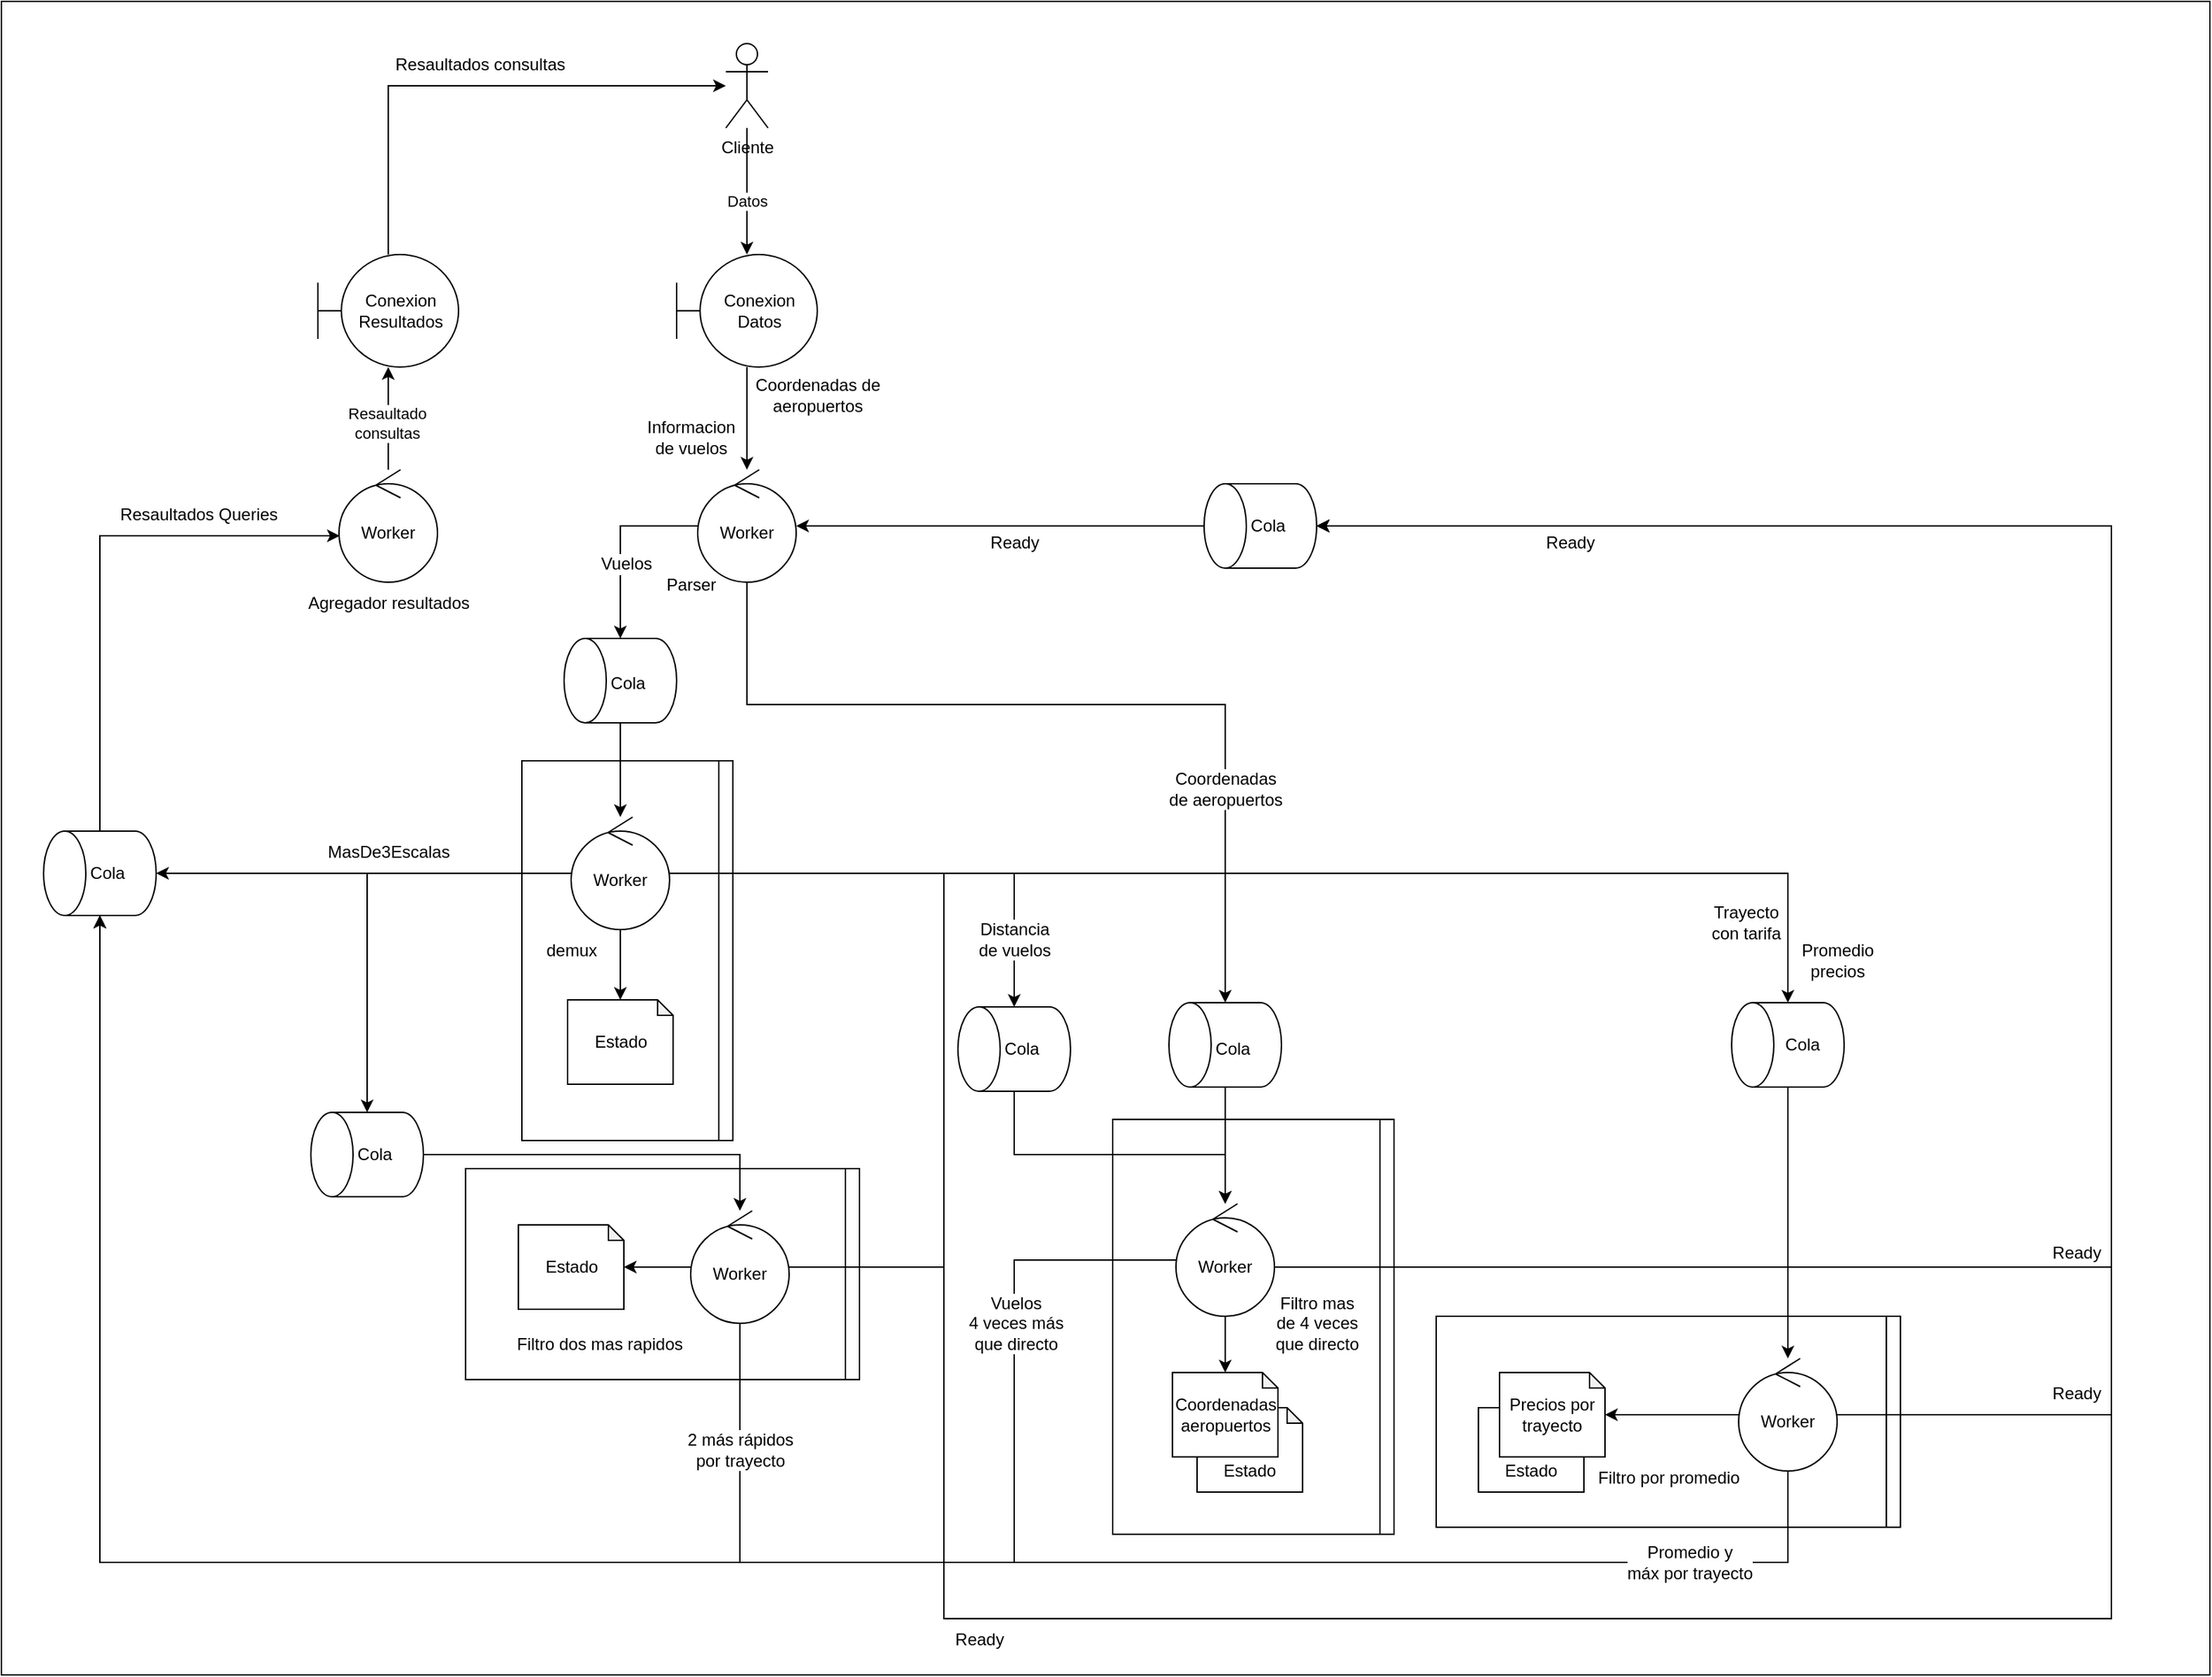 <mxfile version="22.1.5" type="device" pages="3">
  <diagram id="vihMNG-lIPFq3iVxBqbr" name="DiagramaRobustez">
    <mxGraphModel dx="1964" dy="1715" grid="1" gridSize="10" guides="1" tooltips="1" connect="1" arrows="1" fold="1" page="1" pageScale="1" pageWidth="850" pageHeight="1100" math="0" shadow="0">
      <root>
        <mxCell id="0" />
        <mxCell id="1" parent="0" />
        <mxCell id="vWzix96Z64M3fHZLnADR-76" value="" style="rounded=0;whiteSpace=wrap;html=1;fillColor=none;" parent="1" vertex="1">
          <mxGeometry x="-140" y="-40" width="1570" height="1190" as="geometry" />
        </mxCell>
        <mxCell id="C7V8-oqrq3Y0ZI8Kbpaw-1" value="" style="rounded=0;whiteSpace=wrap;html=1;fillColor=none;" parent="1" vertex="1">
          <mxGeometry x="880" y="895" width="320" height="150" as="geometry" />
        </mxCell>
        <mxCell id="C7V8-oqrq3Y0ZI8Kbpaw-2" value="" style="rounded=0;whiteSpace=wrap;html=1;fillColor=none;" parent="1" vertex="1">
          <mxGeometry x="880" y="895" width="330" height="150" as="geometry" />
        </mxCell>
        <mxCell id="S9E5so7f99pqdfq1Ig71-40" value="&lt;div&gt;&lt;br&gt;&lt;/div&gt;&lt;div&gt;&lt;br&gt;&lt;/div&gt;&lt;div&gt;Estado&lt;/div&gt;" style="shape=note;whiteSpace=wrap;html=1;backgroundOutline=1;darkOpacity=0.05;size=11;" parent="1" vertex="1">
          <mxGeometry x="910" y="960" width="75" height="60" as="geometry" />
        </mxCell>
        <mxCell id="S9E5so7f99pqdfq1Ig71-35" style="edgeStyle=orthogonalEdgeStyle;rounded=0;orthogonalLoop=1;jettySize=auto;html=1;" parent="1" source="S9E5so7f99pqdfq1Ig71-34" target="vWzix96Z64M3fHZLnADR-19" edge="1">
          <mxGeometry relative="1" as="geometry">
            <Array as="points">
              <mxPoint x="580" y="780" />
              <mxPoint x="730" y="780" />
            </Array>
          </mxGeometry>
        </mxCell>
        <mxCell id="S9E5so7f99pqdfq1Ig71-34" value="" style="shape=cylinder3;whiteSpace=wrap;html=1;boundedLbl=1;backgroundOutline=1;size=15;rotation=-90;" parent="1" vertex="1">
          <mxGeometry x="550" y="665" width="60" height="80" as="geometry" />
        </mxCell>
        <mxCell id="vWzix96Z64M3fHZLnADR-54" value="" style="rounded=0;whiteSpace=wrap;html=1;fillColor=none;" parent="1" vertex="1">
          <mxGeometry x="650" y="755" width="200" height="295" as="geometry" />
        </mxCell>
        <mxCell id="vWzix96Z64M3fHZLnADR-64" value="" style="rounded=0;whiteSpace=wrap;html=1;fillColor=none;" parent="1" vertex="1">
          <mxGeometry x="650" y="755" width="190" height="295" as="geometry" />
        </mxCell>
        <mxCell id="S9E5so7f99pqdfq1Ig71-30" value="&lt;div&gt;&lt;br&gt;&lt;/div&gt;&lt;div&gt;&lt;br&gt;&lt;/div&gt;&lt;div&gt;Estado&lt;/div&gt;" style="shape=note;whiteSpace=wrap;html=1;backgroundOutline=1;darkOpacity=0.05;size=11;" parent="1" vertex="1">
          <mxGeometry x="710" y="960" width="75" height="60" as="geometry" />
        </mxCell>
        <mxCell id="S9E5so7f99pqdfq1Ig71-24" value="" style="rounded=0;whiteSpace=wrap;html=1;fillColor=none;" parent="1" vertex="1">
          <mxGeometry x="190" y="790" width="280" height="150" as="geometry" />
        </mxCell>
        <mxCell id="S9E5so7f99pqdfq1Ig71-25" value="" style="rounded=0;whiteSpace=wrap;html=1;fillColor=none;" parent="1" vertex="1">
          <mxGeometry x="190" y="790" width="270" height="150" as="geometry" />
        </mxCell>
        <mxCell id="S9E5so7f99pqdfq1Ig71-2" value="" style="rounded=0;whiteSpace=wrap;html=1;fillColor=none;" parent="1" vertex="1">
          <mxGeometry x="230" y="500" width="140" height="270" as="geometry" />
        </mxCell>
        <mxCell id="S9E5so7f99pqdfq1Ig71-3" value="" style="rounded=0;whiteSpace=wrap;html=1;fillColor=none;" parent="1" vertex="1">
          <mxGeometry x="230" y="500" width="150" height="270" as="geometry" />
        </mxCell>
        <mxCell id="tgHYlAVjc7Peqk4h9AsL-1" style="edgeStyle=orthogonalEdgeStyle;rounded=0;orthogonalLoop=1;jettySize=auto;html=1;" parent="1" source="tgHYlAVjc7Peqk4h9AsL-71" target="tgHYlAVjc7Peqk4h9AsL-3" edge="1">
          <mxGeometry relative="1" as="geometry">
            <mxPoint x="400" as="sourcePoint" />
          </mxGeometry>
        </mxCell>
        <mxCell id="S9E5so7f99pqdfq1Ig71-42" value="Datos" style="edgeLabel;html=1;align=center;verticalAlign=middle;resizable=0;points=[];" parent="tgHYlAVjc7Peqk4h9AsL-1" vertex="1" connectable="0">
          <mxGeometry x="0.183" relative="1" as="geometry">
            <mxPoint y="-1" as="offset" />
          </mxGeometry>
        </mxCell>
        <mxCell id="tgHYlAVjc7Peqk4h9AsL-3" value="&lt;div&gt;Conexion&lt;/div&gt;&lt;div&gt;Datos&lt;/div&gt;" style="shape=umlBoundary;whiteSpace=wrap;html=1;" parent="1" vertex="1">
          <mxGeometry x="340" y="140" width="100" height="80" as="geometry" />
        </mxCell>
        <mxCell id="tgHYlAVjc7Peqk4h9AsL-4" style="edgeStyle=orthogonalEdgeStyle;rounded=0;orthogonalLoop=1;jettySize=auto;html=1;" parent="1" source="S9E5so7f99pqdfq1Ig71-7" target="tgHYlAVjc7Peqk4h9AsL-62" edge="1">
          <mxGeometry relative="1" as="geometry">
            <mxPoint x="310" y="520" as="sourcePoint" />
            <mxPoint x="-120" y="580" as="targetPoint" />
            <Array as="points" />
          </mxGeometry>
        </mxCell>
        <mxCell id="tgHYlAVjc7Peqk4h9AsL-10" style="edgeStyle=orthogonalEdgeStyle;rounded=0;orthogonalLoop=1;jettySize=auto;html=1;" parent="1" source="tgHYlAVjc7Peqk4h9AsL-117" target="tgHYlAVjc7Peqk4h9AsL-105" edge="1">
          <mxGeometry relative="1" as="geometry">
            <mxPoint x="1135" y="772" as="sourcePoint" />
            <mxPoint x="1135" y="835" as="targetPoint" />
          </mxGeometry>
        </mxCell>
        <mxCell id="tgHYlAVjc7Peqk4h9AsL-20" value="&lt;div&gt;Filtro mas&lt;/div&gt;&lt;div&gt;de 4 veces&lt;/div&gt;&lt;div&gt;que directo&lt;/div&gt;" style="text;html=1;align=center;verticalAlign=middle;resizable=0;points=[];autosize=1;strokeColor=none;fillColor=none;" parent="1" vertex="1">
          <mxGeometry x="750" y="870" width="90" height="60" as="geometry" />
        </mxCell>
        <mxCell id="tgHYlAVjc7Peqk4h9AsL-32" value="Parser" style="text;html=1;align=center;verticalAlign=middle;resizable=0;points=[];autosize=1;strokeColor=none;fillColor=none;" parent="1" vertex="1">
          <mxGeometry x="320" y="360" width="60" height="30" as="geometry" />
        </mxCell>
        <mxCell id="tgHYlAVjc7Peqk4h9AsL-69" style="edgeStyle=orthogonalEdgeStyle;rounded=0;orthogonalLoop=1;jettySize=auto;html=1;" parent="1" source="tgHYlAVjc7Peqk4h9AsL-121" target="tgHYlAVjc7Peqk4h9AsL-101" edge="1">
          <mxGeometry relative="1" as="geometry">
            <mxPoint x="295" y="868" as="sourcePoint" />
            <mxPoint x="350" y="868" as="targetPoint" />
          </mxGeometry>
        </mxCell>
        <mxCell id="tgHYlAVjc7Peqk4h9AsL-49" value="Agregador resultados" style="text;html=1;align=center;verticalAlign=middle;resizable=0;points=[];autosize=1;strokeColor=none;fillColor=none;" parent="1" vertex="1">
          <mxGeometry x="65" y="373" width="140" height="30" as="geometry" />
        </mxCell>
        <mxCell id="KQBHp2sGtYCPplzfa_Z2-1" style="edgeStyle=orthogonalEdgeStyle;rounded=0;orthogonalLoop=1;jettySize=auto;html=1;" parent="1" source="tgHYlAVjc7Peqk4h9AsL-62" target="tgHYlAVjc7Peqk4h9AsL-95" edge="1">
          <mxGeometry relative="1" as="geometry">
            <Array as="points">
              <mxPoint x="-70" y="340" />
            </Array>
          </mxGeometry>
        </mxCell>
        <mxCell id="tgHYlAVjc7Peqk4h9AsL-62" value="" style="shape=cylinder3;whiteSpace=wrap;html=1;boundedLbl=1;backgroundOutline=1;size=15;rotation=-90;" parent="1" vertex="1">
          <mxGeometry x="-100" y="540" width="60" height="80" as="geometry" />
        </mxCell>
        <mxCell id="tgHYlAVjc7Peqk4h9AsL-71" value="Cliente" style="shape=umlActor;verticalLabelPosition=bottom;verticalAlign=top;html=1;outlineConnect=0;" parent="1" vertex="1">
          <mxGeometry x="375" y="-10" width="30" height="60" as="geometry" />
        </mxCell>
        <mxCell id="tgHYlAVjc7Peqk4h9AsL-73" value="Coordenadas aeropuertos" style="shape=note;whiteSpace=wrap;html=1;backgroundOutline=1;darkOpacity=0.05;size=11;" parent="1" vertex="1">
          <mxGeometry x="692.5" y="935" width="75" height="60" as="geometry" />
        </mxCell>
        <mxCell id="tgHYlAVjc7Peqk4h9AsL-75" value="&lt;div&gt;Informacion&lt;/div&gt;&lt;div&gt;de vuelos&lt;/div&gt;" style="text;html=1;align=center;verticalAlign=middle;resizable=0;points=[];autosize=1;strokeColor=none;fillColor=none;" parent="1" vertex="1">
          <mxGeometry x="305" y="250" width="90" height="40" as="geometry" />
        </mxCell>
        <mxCell id="tgHYlAVjc7Peqk4h9AsL-95" value="Worker" style="ellipse;shape=umlControl;whiteSpace=wrap;html=1;" parent="1" vertex="1">
          <mxGeometry x="100" y="293" width="70" height="80" as="geometry" />
        </mxCell>
        <mxCell id="S9E5so7f99pqdfq1Ig71-9" style="edgeStyle=orthogonalEdgeStyle;rounded=0;orthogonalLoop=1;jettySize=auto;html=1;" parent="1" source="tgHYlAVjc7Peqk4h9AsL-97" target="S9E5so7f99pqdfq1Ig71-10" edge="1">
          <mxGeometry relative="1" as="geometry" />
        </mxCell>
        <mxCell id="S9E5so7f99pqdfq1Ig71-22" value="&lt;font style=&quot;font-size: 12px;&quot;&gt;Vuelos&lt;/font&gt;" style="edgeLabel;html=1;align=center;verticalAlign=middle;resizable=0;points=[];" parent="S9E5so7f99pqdfq1Ig71-9" vertex="1" connectable="0">
          <mxGeometry x="-0.483" y="-2" relative="1" as="geometry">
            <mxPoint x="-16" y="29" as="offset" />
          </mxGeometry>
        </mxCell>
        <mxCell id="tgHYlAVjc7Peqk4h9AsL-97" value="Worker" style="ellipse;shape=umlControl;whiteSpace=wrap;html=1;" parent="1" vertex="1">
          <mxGeometry x="355" y="293" width="70" height="80" as="geometry" />
        </mxCell>
        <mxCell id="tgHYlAVjc7Peqk4h9AsL-116" style="edgeStyle=orthogonalEdgeStyle;rounded=0;orthogonalLoop=1;jettySize=auto;html=1;" parent="1" source="tgHYlAVjc7Peqk4h9AsL-114" target="vWzix96Z64M3fHZLnADR-19" edge="1">
          <mxGeometry relative="1" as="geometry">
            <mxPoint x="605" y="815" as="targetPoint" />
            <Array as="points">
              <mxPoint x="720" y="705" />
            </Array>
          </mxGeometry>
        </mxCell>
        <mxCell id="tgHYlAVjc7Peqk4h9AsL-114" value="" style="shape=cylinder3;whiteSpace=wrap;html=1;boundedLbl=1;backgroundOutline=1;size=15;rotation=-90;" parent="1" vertex="1">
          <mxGeometry x="700" y="662" width="60" height="80" as="geometry" />
        </mxCell>
        <mxCell id="tgHYlAVjc7Peqk4h9AsL-115" value="Cola" style="text;html=1;align=center;verticalAlign=middle;resizable=0;points=[];autosize=1;strokeColor=none;fillColor=none;" parent="1" vertex="1">
          <mxGeometry x="710" y="690" width="50" height="30" as="geometry" />
        </mxCell>
        <mxCell id="tgHYlAVjc7Peqk4h9AsL-117" value="" style="shape=cylinder3;whiteSpace=wrap;html=1;boundedLbl=1;backgroundOutline=1;size=15;rotation=-90;" parent="1" vertex="1">
          <mxGeometry x="1100" y="662" width="60" height="80" as="geometry" />
        </mxCell>
        <mxCell id="tgHYlAVjc7Peqk4h9AsL-118" value="Cola" style="text;html=1;align=center;verticalAlign=middle;resizable=0;points=[];autosize=1;strokeColor=none;fillColor=none;" parent="1" vertex="1">
          <mxGeometry x="1115" y="687" width="50" height="30" as="geometry" />
        </mxCell>
        <mxCell id="tgHYlAVjc7Peqk4h9AsL-121" value="" style="shape=cylinder3;whiteSpace=wrap;html=1;boundedLbl=1;backgroundOutline=1;size=15;rotation=-90;" parent="1" vertex="1">
          <mxGeometry x="90" y="740" width="60" height="80" as="geometry" />
        </mxCell>
        <mxCell id="tgHYlAVjc7Peqk4h9AsL-122" value="Cola" style="text;html=1;align=center;verticalAlign=middle;resizable=0;points=[];autosize=1;strokeColor=none;fillColor=none;" parent="1" vertex="1">
          <mxGeometry x="100" y="765" width="50" height="30" as="geometry" />
        </mxCell>
        <mxCell id="tgHYlAVjc7Peqk4h9AsL-125" value="" style="endArrow=classic;html=1;rounded=0;edgeStyle=orthogonalEdgeStyle;" parent="1" source="tgHYlAVjc7Peqk4h9AsL-97" target="tgHYlAVjc7Peqk4h9AsL-114" edge="1">
          <mxGeometry width="50" height="50" relative="1" as="geometry">
            <mxPoint x="420" y="640" as="sourcePoint" />
            <mxPoint x="470" y="590" as="targetPoint" />
            <Array as="points">
              <mxPoint x="390" y="460" />
              <mxPoint x="730" y="460" />
            </Array>
          </mxGeometry>
        </mxCell>
        <mxCell id="S9E5so7f99pqdfq1Ig71-19" value="&lt;div style=&quot;font-size: 12px;&quot;&gt;&lt;font style=&quot;font-size: 12px;&quot;&gt;Coordenadas&lt;/font&gt;&lt;/div&gt;&lt;div style=&quot;font-size: 12px;&quot;&gt;&lt;font style=&quot;font-size: 12px;&quot;&gt;de aeropuertos&lt;/font&gt;&lt;/div&gt;" style="edgeLabel;html=1;align=center;verticalAlign=middle;resizable=0;points=[];" parent="tgHYlAVjc7Peqk4h9AsL-125" vertex="1" connectable="0">
          <mxGeometry x="0.828" relative="1" as="geometry">
            <mxPoint y="-97" as="offset" />
          </mxGeometry>
        </mxCell>
        <mxCell id="tgHYlAVjc7Peqk4h9AsL-126" value="" style="endArrow=classic;html=1;rounded=0;edgeStyle=orthogonalEdgeStyle;" parent="1" source="S9E5so7f99pqdfq1Ig71-7" target="tgHYlAVjc7Peqk4h9AsL-117" edge="1">
          <mxGeometry width="50" height="50" relative="1" as="geometry">
            <mxPoint x="400" y="370" as="sourcePoint" />
            <mxPoint x="470" y="530" as="targetPoint" />
          </mxGeometry>
        </mxCell>
        <mxCell id="tgHYlAVjc7Peqk4h9AsL-128" value="Cola" style="text;html=1;align=center;verticalAlign=middle;resizable=0;points=[];autosize=1;strokeColor=none;fillColor=none;" parent="1" vertex="1">
          <mxGeometry x="-90" y="565" width="50" height="30" as="geometry" />
        </mxCell>
        <mxCell id="KQBHp2sGtYCPplzfa_Z2-3" value="" style="endArrow=classic;html=1;rounded=0;edgeStyle=orthogonalEdgeStyle;" parent="1" source="tgHYlAVjc7Peqk4h9AsL-101" target="tgHYlAVjc7Peqk4h9AsL-62" edge="1">
          <mxGeometry width="50" height="50" relative="1" as="geometry">
            <mxPoint x="350" y="910" as="sourcePoint" />
            <mxPoint x="400" y="860" as="targetPoint" />
            <Array as="points">
              <mxPoint x="385" y="1070" />
              <mxPoint x="-70" y="1070" />
            </Array>
          </mxGeometry>
        </mxCell>
        <mxCell id="S9E5so7f99pqdfq1Ig71-39" value="&lt;div style=&quot;font-size: 12px;&quot;&gt;&lt;font style=&quot;font-size: 12px;&quot;&gt;2 más rápidos&lt;/font&gt;&lt;/div&gt;&lt;div style=&quot;font-size: 12px;&quot;&gt;&lt;font style=&quot;font-size: 12px;&quot;&gt;por trayecto&lt;/font&gt;&lt;/div&gt;" style="edgeLabel;html=1;align=center;verticalAlign=middle;resizable=0;points=[];" parent="KQBHp2sGtYCPplzfa_Z2-3" vertex="1" connectable="0">
          <mxGeometry x="-0.774" y="1" relative="1" as="geometry">
            <mxPoint x="-1" y="-33" as="offset" />
          </mxGeometry>
        </mxCell>
        <mxCell id="KQBHp2sGtYCPplzfa_Z2-4" value="" style="endArrow=classic;html=1;rounded=0;edgeStyle=orthogonalEdgeStyle;" parent="1" source="vWzix96Z64M3fHZLnADR-19" target="tgHYlAVjc7Peqk4h9AsL-62" edge="1">
          <mxGeometry width="50" height="50" relative="1" as="geometry">
            <mxPoint x="605" y="770" as="sourcePoint" />
            <mxPoint x="400" y="750" as="targetPoint" />
            <Array as="points">
              <mxPoint x="580" y="855" />
              <mxPoint x="580" y="1070" />
              <mxPoint x="-70" y="1070" />
            </Array>
          </mxGeometry>
        </mxCell>
        <mxCell id="S9E5so7f99pqdfq1Ig71-23" value="&lt;div&gt;&lt;font style=&quot;font-size: 12px;&quot;&gt;Vuelos&lt;/font&gt;&lt;/div&gt;&lt;div&gt;&lt;font style=&quot;font-size: 12px;&quot;&gt;4 veces más&lt;/font&gt;&lt;/div&gt;&lt;div&gt;&lt;font style=&quot;font-size: 12px;&quot;&gt;que directo&lt;/font&gt;&lt;/div&gt;" style="edgeLabel;html=1;align=center;verticalAlign=middle;resizable=0;points=[];" parent="KQBHp2sGtYCPplzfa_Z2-4" vertex="1" connectable="0">
          <mxGeometry x="-0.778" y="1" relative="1" as="geometry">
            <mxPoint as="offset" />
          </mxGeometry>
        </mxCell>
        <mxCell id="KQBHp2sGtYCPplzfa_Z2-7" value="" style="endArrow=classic;html=1;rounded=0;edgeStyle=orthogonalEdgeStyle;" parent="1" source="tgHYlAVjc7Peqk4h9AsL-3" target="tgHYlAVjc7Peqk4h9AsL-97" edge="1">
          <mxGeometry width="50" height="50" relative="1" as="geometry">
            <mxPoint x="400" y="200" as="sourcePoint" />
            <mxPoint x="400" y="340" as="targetPoint" />
          </mxGeometry>
        </mxCell>
        <mxCell id="KQBHp2sGtYCPplzfa_Z2-8" value="Resaultados consultas" style="text;html=1;align=center;verticalAlign=middle;resizable=0;points=[];autosize=1;strokeColor=none;fillColor=none;" parent="1" vertex="1">
          <mxGeometry x="125" y="-10" width="150" height="30" as="geometry" />
        </mxCell>
        <mxCell id="KQBHp2sGtYCPplzfa_Z2-9" value="Resaultados Queries" style="text;html=1;align=center;verticalAlign=middle;resizable=0;points=[];autosize=1;strokeColor=none;fillColor=none;" parent="1" vertex="1">
          <mxGeometry x="-70" y="310" width="140" height="30" as="geometry" />
        </mxCell>
        <mxCell id="pZK8rin384X-fQ7fw4jk-3" value="Filtro dos mas rapidos" style="text;html=1;align=center;verticalAlign=middle;resizable=0;points=[];autosize=1;strokeColor=none;fillColor=none;" parent="1" vertex="1">
          <mxGeometry x="215" y="900" width="140" height="30" as="geometry" />
        </mxCell>
        <mxCell id="vWzix96Z64M3fHZLnADR-1" value="&lt;div&gt;Conexion&lt;/div&gt;&lt;div&gt;Resultados&lt;/div&gt;" style="shape=umlBoundary;whiteSpace=wrap;html=1;" parent="1" vertex="1">
          <mxGeometry x="85" y="140" width="100" height="80" as="geometry" />
        </mxCell>
        <mxCell id="vWzix96Z64M3fHZLnADR-2" value="" style="endArrow=classic;html=1;rounded=0;edgeStyle=orthogonalEdgeStyle;" parent="1" source="tgHYlAVjc7Peqk4h9AsL-95" target="vWzix96Z64M3fHZLnADR-1" edge="1">
          <mxGeometry width="50" height="50" relative="1" as="geometry">
            <mxPoint x="100" y="410" as="sourcePoint" />
            <mxPoint x="135" y="200" as="targetPoint" />
          </mxGeometry>
        </mxCell>
        <mxCell id="S9E5so7f99pqdfq1Ig71-41" value="&lt;div&gt;Resaultado&lt;/div&gt;&lt;div&gt;consultas&lt;br&gt; &lt;/div&gt;" style="edgeLabel;html=1;align=center;verticalAlign=middle;resizable=0;points=[];" parent="vWzix96Z64M3fHZLnADR-2" vertex="1" connectable="0">
          <mxGeometry x="-0.082" y="1" relative="1" as="geometry">
            <mxPoint as="offset" />
          </mxGeometry>
        </mxCell>
        <mxCell id="vWzix96Z64M3fHZLnADR-3" value="" style="endArrow=classic;html=1;rounded=0;edgeStyle=orthogonalEdgeStyle;" parent="1" source="vWzix96Z64M3fHZLnADR-1" target="tgHYlAVjc7Peqk4h9AsL-71" edge="1">
          <mxGeometry width="50" height="50" relative="1" as="geometry">
            <mxPoint x="140" y="110" as="sourcePoint" />
            <mxPoint x="370" y="-30" as="targetPoint" />
            <Array as="points">
              <mxPoint x="135" y="20" />
            </Array>
          </mxGeometry>
        </mxCell>
        <mxCell id="vWzix96Z64M3fHZLnADR-5" value="MasDe3Escalas" style="text;html=1;align=center;verticalAlign=middle;resizable=0;points=[];autosize=1;strokeColor=none;fillColor=none;" parent="1" vertex="1">
          <mxGeometry x="80" y="550" width="110" height="30" as="geometry" />
        </mxCell>
        <mxCell id="vWzix96Z64M3fHZLnADR-6" value="" style="endArrow=classic;html=1;rounded=0;edgeStyle=orthogonalEdgeStyle;" parent="1" source="S9E5so7f99pqdfq1Ig71-7" target="tgHYlAVjc7Peqk4h9AsL-121" edge="1">
          <mxGeometry width="50" height="50" relative="1" as="geometry">
            <mxPoint x="400" y="580" as="sourcePoint" />
            <mxPoint x="150" y="700" as="targetPoint" />
            <Array as="points">
              <mxPoint x="120" y="580" />
            </Array>
          </mxGeometry>
        </mxCell>
        <mxCell id="vWzix96Z64M3fHZLnADR-8" value="&lt;div&gt;Trayecto&lt;/div&gt;&lt;div&gt;con tarifa&lt;/div&gt;" style="text;html=1;align=center;verticalAlign=middle;resizable=0;points=[];autosize=1;strokeColor=none;fillColor=none;" parent="1" vertex="1">
          <mxGeometry x="1060" y="595" width="80" height="40" as="geometry" />
        </mxCell>
        <mxCell id="vWzix96Z64M3fHZLnADR-19" value="Worker" style="ellipse;shape=umlControl;whiteSpace=wrap;html=1;" parent="1" vertex="1">
          <mxGeometry x="695" y="815" width="70" height="80" as="geometry" />
        </mxCell>
        <mxCell id="vWzix96Z64M3fHZLnADR-28" value="Filtro por promedio" style="text;html=1;align=center;verticalAlign=middle;resizable=0;points=[];autosize=1;strokeColor=none;fillColor=none;" parent="1" vertex="1">
          <mxGeometry x="985" y="995" width="120" height="30" as="geometry" />
        </mxCell>
        <mxCell id="vWzix96Z64M3fHZLnADR-33" value="&lt;div&gt;Promedio&lt;/div&gt;&lt;div&gt;precios&lt;/div&gt;" style="text;html=1;align=center;verticalAlign=middle;resizable=0;points=[];autosize=1;strokeColor=none;fillColor=none;" parent="1" vertex="1">
          <mxGeometry x="1125" y="622" width="80" height="40" as="geometry" />
        </mxCell>
        <mxCell id="vWzix96Z64M3fHZLnADR-40" value="" style="endArrow=classic;html=1;rounded=0;edgeStyle=orthogonalEdgeStyle;" parent="1" source="tgHYlAVjc7Peqk4h9AsL-105" target="tgHYlAVjc7Peqk4h9AsL-62" edge="1">
          <mxGeometry width="50" height="50" relative="1" as="geometry">
            <mxPoint x="1140" y="925" as="sourcePoint" />
            <mxPoint x="710" y="770" as="targetPoint" />
            <Array as="points">
              <mxPoint x="1130" y="1070" />
              <mxPoint x="-70" y="1070" />
            </Array>
          </mxGeometry>
        </mxCell>
        <mxCell id="S9E5so7f99pqdfq1Ig71-38" value="&lt;div style=&quot;font-size: 12px;&quot;&gt;&lt;font style=&quot;font-size: 12px;&quot;&gt;Promedio y&lt;/font&gt;&lt;/div&gt;&lt;div style=&quot;font-size: 12px;&quot;&gt;&lt;font style=&quot;font-size: 12px;&quot;&gt;máx por trayecto&lt;/font&gt;&lt;/div&gt;" style="edgeLabel;html=1;align=center;verticalAlign=middle;resizable=0;points=[];" parent="vWzix96Z64M3fHZLnADR-40" vertex="1" connectable="0">
          <mxGeometry x="-0.844" relative="1" as="geometry">
            <mxPoint x="-1" as="offset" />
          </mxGeometry>
        </mxCell>
        <mxCell id="vWzix96Z64M3fHZLnADR-56" value="" style="endArrow=classic;html=1;rounded=0;edgeStyle=orthogonalEdgeStyle;" parent="1" source="tgHYlAVjc7Peqk4h9AsL-101" target="vWzix96Z64M3fHZLnADR-68" edge="1">
          <mxGeometry width="50" height="50" relative="1" as="geometry">
            <mxPoint x="443.99" y="864" as="sourcePoint" />
            <mxPoint x="1660" y="1200" as="targetPoint" />
            <Array as="points">
              <mxPoint x="530" y="860" />
              <mxPoint x="530" y="1110" />
              <mxPoint x="1360" y="1110" />
              <mxPoint x="1360" y="333" />
            </Array>
          </mxGeometry>
        </mxCell>
        <mxCell id="vWzix96Z64M3fHZLnADR-57" value="" style="endArrow=classic;html=1;rounded=0;edgeStyle=orthogonalEdgeStyle;" parent="1" source="vWzix96Z64M3fHZLnADR-19" target="vWzix96Z64M3fHZLnADR-68" edge="1">
          <mxGeometry width="50" height="50" relative="1" as="geometry">
            <mxPoint x="770" y="740" as="sourcePoint" />
            <mxPoint x="1660" y="1200" as="targetPoint" />
            <Array as="points">
              <mxPoint x="1360" y="860" />
              <mxPoint x="1360" y="333" />
            </Array>
          </mxGeometry>
        </mxCell>
        <mxCell id="vWzix96Z64M3fHZLnADR-66" value="" style="endArrow=classic;html=1;rounded=0;edgeStyle=orthogonalEdgeStyle;" parent="1" source="tgHYlAVjc7Peqk4h9AsL-105" target="vWzix96Z64M3fHZLnADR-68" edge="1">
          <mxGeometry width="50" height="50" relative="1" as="geometry">
            <mxPoint x="1020" y="970" as="sourcePoint" />
            <mxPoint x="1660" y="1200" as="targetPoint" />
            <Array as="points">
              <mxPoint x="1360" y="965" />
              <mxPoint x="1360" y="333" />
            </Array>
          </mxGeometry>
        </mxCell>
        <mxCell id="vWzix96Z64M3fHZLnADR-70" style="edgeStyle=orthogonalEdgeStyle;rounded=0;orthogonalLoop=1;jettySize=auto;html=1;" parent="1" source="vWzix96Z64M3fHZLnADR-68" target="tgHYlAVjc7Peqk4h9AsL-97" edge="1">
          <mxGeometry relative="1" as="geometry">
            <mxPoint x="430" y="340" as="targetPoint" />
          </mxGeometry>
        </mxCell>
        <mxCell id="vWzix96Z64M3fHZLnADR-68" value="" style="shape=cylinder3;whiteSpace=wrap;html=1;boundedLbl=1;backgroundOutline=1;size=15;rotation=-90;" parent="1" vertex="1">
          <mxGeometry x="725" y="293" width="60" height="80" as="geometry" />
        </mxCell>
        <mxCell id="vWzix96Z64M3fHZLnADR-69" value="Cola" style="text;html=1;align=center;verticalAlign=middle;resizable=0;points=[];autosize=1;strokeColor=none;fillColor=none;" parent="1" vertex="1">
          <mxGeometry x="735" y="318" width="50" height="30" as="geometry" />
        </mxCell>
        <mxCell id="vWzix96Z64M3fHZLnADR-71" value="Ready" style="text;html=1;align=center;verticalAlign=middle;resizable=0;points=[];autosize=1;strokeColor=none;fillColor=none;" parent="1" vertex="1">
          <mxGeometry x="555" y="330" width="50" height="30" as="geometry" />
        </mxCell>
        <mxCell id="vWzix96Z64M3fHZLnADR-75" value="Ready" style="text;html=1;align=center;verticalAlign=middle;resizable=0;points=[];autosize=1;strokeColor=none;fillColor=none;" parent="1" vertex="1">
          <mxGeometry x="530" y="1110" width="50" height="30" as="geometry" />
        </mxCell>
        <mxCell id="-u4wZpVQqWa6Jxgg2jf3-8" value="Ready" style="text;html=1;align=center;verticalAlign=middle;resizable=0;points=[];autosize=1;strokeColor=none;fillColor=none;" parent="1" vertex="1">
          <mxGeometry x="1310" y="935" width="50" height="30" as="geometry" />
        </mxCell>
        <mxCell id="-u4wZpVQqWa6Jxgg2jf3-10" value="Ready" style="text;html=1;align=center;verticalAlign=middle;resizable=0;points=[];autosize=1;strokeColor=none;fillColor=none;" parent="1" vertex="1">
          <mxGeometry x="950" y="330" width="50" height="30" as="geometry" />
        </mxCell>
        <mxCell id="-u4wZpVQqWa6Jxgg2jf3-12" value="&lt;div&gt;Coordenadas de&lt;/div&gt;&lt;div&gt;aeropuertos&lt;/div&gt;" style="text;html=1;align=center;verticalAlign=middle;resizable=0;points=[];autosize=1;strokeColor=none;fillColor=none;" parent="1" vertex="1">
          <mxGeometry x="380" y="220" width="120" height="40" as="geometry" />
        </mxCell>
        <mxCell id="SsLDtULBoxzdfWxcPcWZ-1" value="" style="edgeStyle=orthogonalEdgeStyle;rounded=0;orthogonalLoop=1;jettySize=auto;html=1;" parent="1" source="vWzix96Z64M3fHZLnADR-19" target="tgHYlAVjc7Peqk4h9AsL-73" edge="1">
          <mxGeometry relative="1" as="geometry">
            <mxPoint x="730" y="925" as="sourcePoint" />
            <mxPoint x="730" y="935" as="targetPoint" />
          </mxGeometry>
        </mxCell>
        <mxCell id="C7V8-oqrq3Y0ZI8Kbpaw-4" style="edgeStyle=orthogonalEdgeStyle;rounded=0;orthogonalLoop=1;jettySize=auto;html=1;" parent="1" source="tgHYlAVjc7Peqk4h9AsL-105" target="S9E5so7f99pqdfq1Ig71-29" edge="1">
          <mxGeometry relative="1" as="geometry" />
        </mxCell>
        <mxCell id="tgHYlAVjc7Peqk4h9AsL-105" value="Worker" style="ellipse;shape=umlControl;whiteSpace=wrap;html=1;" parent="1" vertex="1">
          <mxGeometry x="1095" y="925" width="70" height="80" as="geometry" />
        </mxCell>
        <mxCell id="S9E5so7f99pqdfq1Ig71-28" style="edgeStyle=orthogonalEdgeStyle;rounded=0;orthogonalLoop=1;jettySize=auto;html=1;" parent="1" source="tgHYlAVjc7Peqk4h9AsL-101" target="S9E5so7f99pqdfq1Ig71-26" edge="1">
          <mxGeometry relative="1" as="geometry" />
        </mxCell>
        <mxCell id="tgHYlAVjc7Peqk4h9AsL-101" value="Worker" style="ellipse;shape=umlControl;whiteSpace=wrap;html=1;" parent="1" vertex="1">
          <mxGeometry x="350" y="820" width="70" height="80" as="geometry" />
        </mxCell>
        <mxCell id="S9E5so7f99pqdfq1Ig71-4" value="demux" style="text;html=1;align=center;verticalAlign=middle;resizable=0;points=[];autosize=1;strokeColor=none;fillColor=none;" parent="1" vertex="1">
          <mxGeometry x="235" y="620" width="60" height="30" as="geometry" />
        </mxCell>
        <mxCell id="S9E5so7f99pqdfq1Ig71-6" style="edgeStyle=orthogonalEdgeStyle;rounded=0;orthogonalLoop=1;jettySize=auto;html=1;" parent="1" source="S9E5so7f99pqdfq1Ig71-7" target="S9E5so7f99pqdfq1Ig71-8" edge="1">
          <mxGeometry relative="1" as="geometry" />
        </mxCell>
        <mxCell id="S9E5so7f99pqdfq1Ig71-20" style="edgeStyle=orthogonalEdgeStyle;rounded=0;orthogonalLoop=1;jettySize=auto;html=1;" parent="1" source="S9E5so7f99pqdfq1Ig71-7" target="vWzix96Z64M3fHZLnADR-68" edge="1">
          <mxGeometry relative="1" as="geometry">
            <Array as="points">
              <mxPoint x="530" y="580" />
              <mxPoint x="530" y="1110" />
              <mxPoint x="1360" y="1110" />
              <mxPoint x="1360" y="333" />
            </Array>
          </mxGeometry>
        </mxCell>
        <mxCell id="S9E5so7f99pqdfq1Ig71-32" style="edgeStyle=orthogonalEdgeStyle;rounded=0;orthogonalLoop=1;jettySize=auto;html=1;" parent="1" source="S9E5so7f99pqdfq1Ig71-7" target="S9E5so7f99pqdfq1Ig71-34" edge="1">
          <mxGeometry relative="1" as="geometry">
            <Array as="points">
              <mxPoint x="580" y="580" />
            </Array>
          </mxGeometry>
        </mxCell>
        <mxCell id="S9E5so7f99pqdfq1Ig71-36" value="&lt;div style=&quot;font-size: 12px;&quot;&gt;&lt;font style=&quot;font-size: 12px;&quot;&gt;Distancia&lt;/font&gt;&lt;/div&gt;&lt;div style=&quot;font-size: 12px;&quot;&gt;&lt;font style=&quot;font-size: 12px;&quot;&gt;de vuelos&lt;/font&gt;&lt;/div&gt;" style="edgeLabel;html=1;align=center;verticalAlign=middle;resizable=0;points=[];" parent="S9E5so7f99pqdfq1Ig71-32" vertex="1" connectable="0">
          <mxGeometry x="0.709" relative="1" as="geometry">
            <mxPoint y="1" as="offset" />
          </mxGeometry>
        </mxCell>
        <mxCell id="S9E5so7f99pqdfq1Ig71-7" value="Worker" style="ellipse;shape=umlControl;whiteSpace=wrap;html=1;" parent="1" vertex="1">
          <mxGeometry x="265" y="540" width="70" height="80" as="geometry" />
        </mxCell>
        <mxCell id="S9E5so7f99pqdfq1Ig71-8" value="Estado" style="shape=note;whiteSpace=wrap;html=1;backgroundOutline=1;darkOpacity=0.05;size=11;" parent="1" vertex="1">
          <mxGeometry x="262.5" y="670" width="75" height="60" as="geometry" />
        </mxCell>
        <mxCell id="S9E5so7f99pqdfq1Ig71-14" style="edgeStyle=orthogonalEdgeStyle;rounded=0;orthogonalLoop=1;jettySize=auto;html=1;" parent="1" source="S9E5so7f99pqdfq1Ig71-10" target="S9E5so7f99pqdfq1Ig71-7" edge="1">
          <mxGeometry relative="1" as="geometry" />
        </mxCell>
        <mxCell id="S9E5so7f99pqdfq1Ig71-10" value="" style="shape=cylinder3;whiteSpace=wrap;html=1;boundedLbl=1;backgroundOutline=1;size=15;rotation=-90;" parent="1" vertex="1">
          <mxGeometry x="270" y="403" width="60" height="80" as="geometry" />
        </mxCell>
        <mxCell id="S9E5so7f99pqdfq1Ig71-17" value="Cola" style="text;html=1;align=center;verticalAlign=middle;resizable=0;points=[];autosize=1;strokeColor=none;fillColor=none;" parent="1" vertex="1">
          <mxGeometry x="280" y="430" width="50" height="30" as="geometry" />
        </mxCell>
        <mxCell id="S9E5so7f99pqdfq1Ig71-26" value="Estado" style="shape=note;whiteSpace=wrap;html=1;backgroundOutline=1;darkOpacity=0.05;size=11;" parent="1" vertex="1">
          <mxGeometry x="227.5" y="830" width="75" height="60" as="geometry" />
        </mxCell>
        <mxCell id="S9E5so7f99pqdfq1Ig71-29" value="Precios por trayecto" style="shape=note;whiteSpace=wrap;html=1;backgroundOutline=1;darkOpacity=0.05;size=11;" parent="1" vertex="1">
          <mxGeometry x="925" y="935" width="75" height="60" as="geometry" />
        </mxCell>
        <mxCell id="S9E5so7f99pqdfq1Ig71-31" value="Ready" style="text;html=1;align=center;verticalAlign=middle;resizable=0;points=[];autosize=1;strokeColor=none;fillColor=none;" parent="1" vertex="1">
          <mxGeometry x="1310" y="835" width="50" height="30" as="geometry" />
        </mxCell>
        <mxCell id="S9E5so7f99pqdfq1Ig71-33" value="Cola" style="text;html=1;align=center;verticalAlign=middle;resizable=0;points=[];autosize=1;strokeColor=none;fillColor=none;" parent="1" vertex="1">
          <mxGeometry x="560" y="690" width="50" height="30" as="geometry" />
        </mxCell>
      </root>
    </mxGraphModel>
  </diagram>
  <diagram id="lLsqf-L1oh-no75bK6xV" name="DiagramaDespliegue">
    <mxGraphModel dx="1114" dy="615" grid="1" gridSize="10" guides="1" tooltips="1" connect="1" arrows="1" fold="1" page="1" pageScale="1" pageWidth="827" pageHeight="1169" math="0" shadow="0">
      <root>
        <mxCell id="0" />
        <mxCell id="1" parent="0" />
        <mxCell id="jXJAcX1VJpIUJrTiti9_-1" value="«Process»&lt;br&gt;&lt;b&gt;OutputFilter&lt;br&gt;&lt;/b&gt;" style="html=1;dropTarget=0;whiteSpace=wrap;" vertex="1" parent="1">
          <mxGeometry x="150" y="350" width="180" height="90" as="geometry" />
        </mxCell>
        <mxCell id="jXJAcX1VJpIUJrTiti9_-2" value="" style="shape=module;jettyWidth=8;jettyHeight=4;" vertex="1" parent="jXJAcX1VJpIUJrTiti9_-1">
          <mxGeometry x="1" width="20" height="20" relative="1" as="geometry">
            <mxPoint x="-27" y="7" as="offset" />
          </mxGeometry>
        </mxCell>
        <mxCell id="jXJAcX1VJpIUJrTiti9_-3" style="edgeStyle=orthogonalEdgeStyle;rounded=0;orthogonalLoop=1;jettySize=auto;html=1;exitX=0.5;exitY=0;exitDx=0;exitDy=0;entryX=0.5;entryY=1;entryDx=0;entryDy=0;" edge="1" parent="1" source="jXJAcX1VJpIUJrTiti9_-5" target="jXJAcX1VJpIUJrTiti9_-17">
          <mxGeometry relative="1" as="geometry" />
        </mxCell>
        <mxCell id="jXJAcX1VJpIUJrTiti9_-4" style="edgeStyle=orthogonalEdgeStyle;rounded=0;orthogonalLoop=1;jettySize=auto;html=1;exitX=0.5;exitY=0;exitDx=0;exitDy=0;entryX=0.5;entryY=1;entryDx=0;entryDy=0;" edge="1" parent="1" source="jXJAcX1VJpIUJrTiti9_-5" target="jXJAcX1VJpIUJrTiti9_-19">
          <mxGeometry relative="1" as="geometry">
            <Array as="points">
              <mxPoint x="510" y="520" />
              <mxPoint x="780" y="520" />
            </Array>
          </mxGeometry>
        </mxCell>
        <mxCell id="jXJAcX1VJpIUJrTiti9_-5" value="«Process»&lt;br&gt;&lt;b&gt;RabbitMQ&lt;br&gt;&lt;/b&gt;" style="html=1;dropTarget=0;whiteSpace=wrap;" vertex="1" parent="1">
          <mxGeometry x="420" y="590" width="180" height="90" as="geometry" />
        </mxCell>
        <mxCell id="jXJAcX1VJpIUJrTiti9_-6" value="" style="shape=module;jettyWidth=8;jettyHeight=4;" vertex="1" parent="jXJAcX1VJpIUJrTiti9_-5">
          <mxGeometry x="1" width="20" height="20" relative="1" as="geometry">
            <mxPoint x="-27" y="7" as="offset" />
          </mxGeometry>
        </mxCell>
        <mxCell id="jXJAcX1VJpIUJrTiti9_-7" value="" style="endArrow=classic;html=1;rounded=0;startArrow=classic;startFill=1;entryX=0.5;entryY=0;entryDx=0;entryDy=0;exitX=0.5;exitY=1;exitDx=0;exitDy=0;" edge="1" parent="1" source="jXJAcX1VJpIUJrTiti9_-1" target="jXJAcX1VJpIUJrTiti9_-5">
          <mxGeometry width="50" height="50" relative="1" as="geometry">
            <mxPoint x="500" y="410" as="sourcePoint" />
            <mxPoint x="500" y="540" as="targetPoint" />
            <Array as="points">
              <mxPoint x="240" y="520" />
              <mxPoint x="510" y="520" />
            </Array>
          </mxGeometry>
        </mxCell>
        <mxCell id="jXJAcX1VJpIUJrTiti9_-8" value="" style="endArrow=classic;html=1;rounded=0;entryX=1;entryY=0.5;entryDx=0;entryDy=0;startArrow=classic;startFill=1;exitX=0;exitY=0.5;exitDx=0;exitDy=0;" edge="1" parent="1" source="jXJAcX1VJpIUJrTiti9_-11" target="jXJAcX1VJpIUJrTiti9_-5">
          <mxGeometry width="50" height="50" relative="1" as="geometry">
            <mxPoint x="920" y="640" as="sourcePoint" />
            <mxPoint x="630" y="640" as="targetPoint" />
          </mxGeometry>
        </mxCell>
        <mxCell id="jXJAcX1VJpIUJrTiti9_-9" value="«Process»&lt;br&gt;&lt;b&gt;DistanceFIlter&lt;br&gt;&lt;/b&gt;" style="html=1;dropTarget=0;whiteSpace=wrap;" vertex="1" parent="1">
          <mxGeometry x="60" y="590" width="180" height="90" as="geometry" />
        </mxCell>
        <mxCell id="jXJAcX1VJpIUJrTiti9_-10" value="" style="shape=module;jettyWidth=8;jettyHeight=4;" vertex="1" parent="jXJAcX1VJpIUJrTiti9_-9">
          <mxGeometry x="1" width="20" height="20" relative="1" as="geometry">
            <mxPoint x="-27" y="7" as="offset" />
          </mxGeometry>
        </mxCell>
        <mxCell id="jXJAcX1VJpIUJrTiti9_-11" value="«Process»&lt;br&gt;&lt;b&gt;AvgFilter&lt;br&gt;&lt;/b&gt;" style="html=1;dropTarget=0;whiteSpace=wrap;" vertex="1" parent="1">
          <mxGeometry x="790" y="590" width="180" height="90" as="geometry" />
        </mxCell>
        <mxCell id="jXJAcX1VJpIUJrTiti9_-12" value="" style="shape=module;jettyWidth=8;jettyHeight=4;" vertex="1" parent="jXJAcX1VJpIUJrTiti9_-11">
          <mxGeometry x="1" width="20" height="20" relative="1" as="geometry">
            <mxPoint x="-27" y="7" as="offset" />
          </mxGeometry>
        </mxCell>
        <mxCell id="jXJAcX1VJpIUJrTiti9_-13" value="«Process»&lt;br&gt;&lt;b&gt;FastestFilter&lt;br&gt;&lt;/b&gt;" style="html=1;dropTarget=0;whiteSpace=wrap;" vertex="1" parent="1">
          <mxGeometry x="420" y="780" width="180" height="90" as="geometry" />
        </mxCell>
        <mxCell id="jXJAcX1VJpIUJrTiti9_-14" value="" style="shape=module;jettyWidth=8;jettyHeight=4;" vertex="1" parent="jXJAcX1VJpIUJrTiti9_-13">
          <mxGeometry x="1" width="20" height="20" relative="1" as="geometry">
            <mxPoint x="-27" y="7" as="offset" />
          </mxGeometry>
        </mxCell>
        <mxCell id="jXJAcX1VJpIUJrTiti9_-15" value="" style="endArrow=classic;html=1;rounded=0;startArrow=classic;startFill=1;exitX=0.5;exitY=1;exitDx=0;exitDy=0;entryX=0.5;entryY=0;entryDx=0;entryDy=0;" edge="1" parent="1" source="jXJAcX1VJpIUJrTiti9_-5" target="jXJAcX1VJpIUJrTiti9_-13">
          <mxGeometry width="50" height="50" relative="1" as="geometry">
            <mxPoint x="510" y="760" as="sourcePoint" />
            <mxPoint x="510" y="970" as="targetPoint" />
            <Array as="points" />
          </mxGeometry>
        </mxCell>
        <mxCell id="jXJAcX1VJpIUJrTiti9_-16" value="" style="endArrow=classic;startArrow=classic;html=1;rounded=0;exitX=1.006;exitY=0.594;exitDx=0;exitDy=0;exitPerimeter=0;entryX=0.006;entryY=0.594;entryDx=0;entryDy=0;entryPerimeter=0;" edge="1" parent="1" source="jXJAcX1VJpIUJrTiti9_-9" target="jXJAcX1VJpIUJrTiti9_-5">
          <mxGeometry width="50" height="50" relative="1" as="geometry">
            <mxPoint x="530" y="570" as="sourcePoint" />
            <mxPoint x="580" y="520" as="targetPoint" />
          </mxGeometry>
        </mxCell>
        <mxCell id="jXJAcX1VJpIUJrTiti9_-17" value="«Process»&lt;br&gt;&lt;b&gt;Demux&lt;br&gt;&lt;/b&gt;" style="html=1;dropTarget=0;whiteSpace=wrap;" vertex="1" parent="1">
          <mxGeometry x="420" y="350" width="180" height="90" as="geometry" />
        </mxCell>
        <mxCell id="jXJAcX1VJpIUJrTiti9_-18" value="" style="shape=module;jettyWidth=8;jettyHeight=4;" vertex="1" parent="jXJAcX1VJpIUJrTiti9_-17">
          <mxGeometry x="1" width="20" height="20" relative="1" as="geometry">
            <mxPoint x="-27" y="7" as="offset" />
          </mxGeometry>
        </mxCell>
        <mxCell id="jXJAcX1VJpIUJrTiti9_-19" value="«Process»&lt;br&gt;&lt;b&gt;InputFilter&lt;br&gt;&lt;/b&gt;" style="html=1;dropTarget=0;whiteSpace=wrap;" vertex="1" parent="1">
          <mxGeometry x="690" y="350" width="180" height="90" as="geometry" />
        </mxCell>
        <mxCell id="jXJAcX1VJpIUJrTiti9_-20" value="" style="shape=module;jettyWidth=8;jettyHeight=4;" vertex="1" parent="jXJAcX1VJpIUJrTiti9_-19">
          <mxGeometry x="1" width="20" height="20" relative="1" as="geometry">
            <mxPoint x="-27" y="7" as="offset" />
          </mxGeometry>
        </mxCell>
        <mxCell id="jXJAcX1VJpIUJrTiti9_-21" style="edgeStyle=orthogonalEdgeStyle;rounded=0;orthogonalLoop=1;jettySize=auto;html=1;exitX=0.5;exitY=0;exitDx=0;exitDy=0;entryX=0.75;entryY=1;entryDx=0;entryDy=0;" edge="1" parent="1" source="jXJAcX1VJpIUJrTiti9_-22" target="jXJAcX1VJpIUJrTiti9_-5">
          <mxGeometry relative="1" as="geometry" />
        </mxCell>
        <mxCell id="jXJAcX1VJpIUJrTiti9_-22" value="«Process»&lt;br&gt;&lt;b&gt;Heartbeater&lt;br&gt;&lt;/b&gt;" style="html=1;dropTarget=0;whiteSpace=wrap;" vertex="1" parent="1">
          <mxGeometry x="740" y="780" width="180" height="90" as="geometry" />
        </mxCell>
        <mxCell id="jXJAcX1VJpIUJrTiti9_-23" value="" style="shape=module;jettyWidth=8;jettyHeight=4;" vertex="1" parent="jXJAcX1VJpIUJrTiti9_-22">
          <mxGeometry x="1" width="20" height="20" relative="1" as="geometry">
            <mxPoint x="-27" y="7" as="offset" />
          </mxGeometry>
        </mxCell>
        <mxCell id="jXJAcX1VJpIUJrTiti9_-24" value="" style="rounded=0;whiteSpace=wrap;html=1;fillColor=none;" vertex="1" parent="1">
          <mxGeometry x="40" y="320" width="950" height="570" as="geometry" />
        </mxCell>
      </root>
    </mxGraphModel>
  </diagram>
  <diagram id="3jbJNHuE1rvyw24igNSj" name="DiagramaPaquetes">
    <mxGraphModel dx="1941" dy="1784" grid="1" gridSize="10" guides="1" tooltips="1" connect="1" arrows="1" fold="1" page="1" pageScale="1" pageWidth="827" pageHeight="1169" math="0" shadow="0">
      <root>
        <mxCell id="0" />
        <mxCell id="1" parent="0" />
        <mxCell id="PZ-YgTpOUl17oD9k1CXw-1" style="edgeStyle=orthogonalEdgeStyle;rounded=0;orthogonalLoop=1;jettySize=auto;html=1;exitX=0.5;exitY=1;exitDx=0;exitDy=0;exitPerimeter=0;dashed=1;dashPattern=12 12;" edge="1" parent="1" source="PZ-YgTpOUl17oD9k1CXw-4">
          <mxGeometry relative="1" as="geometry">
            <mxPoint x="480" y="310" as="targetPoint" />
            <Array as="points">
              <mxPoint x="115" y="260" />
              <mxPoint x="480" y="260" />
            </Array>
          </mxGeometry>
        </mxCell>
        <mxCell id="PZ-YgTpOUl17oD9k1CXw-2" style="edgeStyle=orthogonalEdgeStyle;rounded=0;orthogonalLoop=1;jettySize=auto;html=1;exitX=0;exitY=0;exitDx=40;exitDy=0;exitPerimeter=0;dashed=1;dashPattern=12 12;" edge="1" parent="1" source="PZ-YgTpOUl17oD9k1CXw-4">
          <mxGeometry relative="1" as="geometry">
            <mxPoint x="470" y="-150" as="targetPoint" />
            <Array as="points">
              <mxPoint x="80" y="-50" />
              <mxPoint x="471" y="-50" />
              <mxPoint x="471" y="-150" />
            </Array>
          </mxGeometry>
        </mxCell>
        <mxCell id="PZ-YgTpOUl17oD9k1CXw-3" style="edgeStyle=orthogonalEdgeStyle;rounded=0;orthogonalLoop=1;jettySize=auto;html=1;exitX=0.5;exitY=1;exitDx=0;exitDy=0;exitPerimeter=0;dashed=1;dashPattern=12 12;" edge="1" parent="1" source="PZ-YgTpOUl17oD9k1CXw-4">
          <mxGeometry relative="1" as="geometry">
            <mxPoint x="114.667" y="340" as="targetPoint" />
          </mxGeometry>
        </mxCell>
        <mxCell id="PZ-YgTpOUl17oD9k1CXw-4" value="DistanceFilter" style="shape=folder;fontStyle=1;tabWidth=80;tabHeight=30;tabPosition=left;html=1;boundedLbl=1;whiteSpace=wrap;" vertex="1" parent="1">
          <mxGeometry x="40" y="80" width="150" height="80" as="geometry" />
        </mxCell>
        <mxCell id="PZ-YgTpOUl17oD9k1CXw-5" style="edgeStyle=orthogonalEdgeStyle;rounded=0;orthogonalLoop=1;jettySize=auto;html=1;exitX=0.5;exitY=1;exitDx=0;exitDy=0;exitPerimeter=0;dashed=1;dashPattern=12 12;" edge="1" parent="1" source="PZ-YgTpOUl17oD9k1CXw-7">
          <mxGeometry relative="1" as="geometry">
            <mxPoint x="570" y="310" as="targetPoint" />
            <Array as="points">
              <mxPoint x="305" y="240" />
              <mxPoint x="570" y="240" />
            </Array>
          </mxGeometry>
        </mxCell>
        <mxCell id="PZ-YgTpOUl17oD9k1CXw-6" style="edgeStyle=orthogonalEdgeStyle;rounded=0;orthogonalLoop=1;jettySize=auto;html=1;exitX=0;exitY=0;exitDx=40;exitDy=0;exitPerimeter=0;dashed=1;dashPattern=12 12;" edge="1" parent="1" source="PZ-YgTpOUl17oD9k1CXw-7">
          <mxGeometry relative="1" as="geometry">
            <mxPoint x="490" y="-150" as="targetPoint" />
          </mxGeometry>
        </mxCell>
        <mxCell id="PZ-YgTpOUl17oD9k1CXw-7" value="AvgFilter" style="shape=folder;fontStyle=1;tabWidth=80;tabHeight=30;tabPosition=left;html=1;boundedLbl=1;whiteSpace=wrap;" vertex="1" parent="1">
          <mxGeometry x="230" y="80" width="150" height="80" as="geometry" />
        </mxCell>
        <mxCell id="PZ-YgTpOUl17oD9k1CXw-8" style="edgeStyle=orthogonalEdgeStyle;rounded=0;orthogonalLoop=1;jettySize=auto;html=1;exitX=0.5;exitY=1;exitDx=0;exitDy=0;exitPerimeter=0;dashed=1;dashPattern=12 12;" edge="1" parent="1" source="PZ-YgTpOUl17oD9k1CXw-10">
          <mxGeometry relative="1" as="geometry">
            <mxPoint x="620" y="310" as="targetPoint" />
          </mxGeometry>
        </mxCell>
        <mxCell id="PZ-YgTpOUl17oD9k1CXw-9" style="edgeStyle=orthogonalEdgeStyle;rounded=0;orthogonalLoop=1;jettySize=auto;html=1;exitX=0;exitY=0;exitDx=40;exitDy=0;exitPerimeter=0;dashed=1;dashPattern=12 12;" edge="1" parent="1" source="PZ-YgTpOUl17oD9k1CXw-10">
          <mxGeometry relative="1" as="geometry">
            <mxPoint x="500" y="-150" as="targetPoint" />
          </mxGeometry>
        </mxCell>
        <mxCell id="PZ-YgTpOUl17oD9k1CXw-10" value="FastestFilter" style="shape=folder;fontStyle=1;tabWidth=80;tabHeight=30;tabPosition=left;html=1;boundedLbl=1;whiteSpace=wrap;" vertex="1" parent="1">
          <mxGeometry x="460" y="80" width="150" height="80" as="geometry" />
        </mxCell>
        <mxCell id="PZ-YgTpOUl17oD9k1CXw-11" style="edgeStyle=orthogonalEdgeStyle;rounded=0;orthogonalLoop=1;jettySize=auto;html=1;exitX=0.5;exitY=1;exitDx=0;exitDy=0;exitPerimeter=0;strokeColor=none;dashed=1;dashPattern=12 12;" edge="1" parent="1">
          <mxGeometry relative="1" as="geometry">
            <mxPoint x="810" y="300" as="targetPoint" />
            <mxPoint x="765" y="160" as="sourcePoint" />
          </mxGeometry>
        </mxCell>
        <mxCell id="PZ-YgTpOUl17oD9k1CXw-12" style="edgeStyle=orthogonalEdgeStyle;rounded=0;orthogonalLoop=1;jettySize=auto;html=1;exitX=0.5;exitY=1;exitDx=0;exitDy=0;exitPerimeter=0;dashed=1;dashPattern=12 12;" edge="1" parent="1" source="PZ-YgTpOUl17oD9k1CXw-14">
          <mxGeometry relative="1" as="geometry">
            <mxPoint x="645" y="310" as="targetPoint" />
          </mxGeometry>
        </mxCell>
        <mxCell id="PZ-YgTpOUl17oD9k1CXw-13" style="edgeStyle=orthogonalEdgeStyle;rounded=0;orthogonalLoop=1;jettySize=auto;html=1;exitX=0;exitY=0;exitDx=40;exitDy=0;exitPerimeter=0;dashed=1;dashPattern=12 12;" edge="1" parent="1" source="PZ-YgTpOUl17oD9k1CXw-14">
          <mxGeometry relative="1" as="geometry">
            <mxPoint x="1180" y="-70" as="targetPoint" />
          </mxGeometry>
        </mxCell>
        <mxCell id="PZ-YgTpOUl17oD9k1CXw-14" value="InputBoundary" style="shape=folder;fontStyle=1;tabWidth=80;tabHeight=30;tabPosition=left;html=1;boundedLbl=1;whiteSpace=wrap;" vertex="1" parent="1">
          <mxGeometry x="920" y="80" width="150" height="80" as="geometry" />
        </mxCell>
        <mxCell id="PZ-YgTpOUl17oD9k1CXw-15" value="Protocol" style="shape=folder;fontStyle=1;tabWidth=80;tabHeight=30;tabPosition=left;html=1;boundedLbl=1;whiteSpace=wrap;" vertex="1" parent="1">
          <mxGeometry x="1040" y="-200" width="150" height="80" as="geometry" />
        </mxCell>
        <mxCell id="PZ-YgTpOUl17oD9k1CXw-16" value="Middleware" style="shape=folder;fontStyle=1;tabWidth=80;tabHeight=30;tabPosition=left;html=1;boundedLbl=1;whiteSpace=wrap;" vertex="1" parent="1">
          <mxGeometry x="700" y="350" width="150" height="80" as="geometry" />
        </mxCell>
        <mxCell id="PZ-YgTpOUl17oD9k1CXw-17" value="Distance" style="shape=folder;fontStyle=1;tabWidth=80;tabHeight=30;tabPosition=left;html=1;boundedLbl=1;whiteSpace=wrap;" vertex="1" parent="1">
          <mxGeometry x="80" y="350" width="150" height="80" as="geometry" />
        </mxCell>
        <mxCell id="PZ-YgTpOUl17oD9k1CXw-18" value="Typing" style="shape=folder;fontStyle=1;tabWidth=80;tabHeight=30;tabPosition=left;html=1;boundedLbl=1;whiteSpace=wrap;" vertex="1" parent="1">
          <mxGeometry x="430" y="350" width="150" height="80" as="geometry" />
        </mxCell>
        <mxCell id="PZ-YgTpOUl17oD9k1CXw-19" value="connection" style="shape=folder;fontStyle=1;tabWidth=80;tabHeight=30;tabPosition=left;html=1;boundedLbl=1;whiteSpace=wrap;" vertex="1" parent="1">
          <mxGeometry x="1300" y="-200" width="150" height="80" as="geometry" />
        </mxCell>
        <mxCell id="PZ-YgTpOUl17oD9k1CXw-20" style="edgeStyle=orthogonalEdgeStyle;rounded=0;orthogonalLoop=1;jettySize=auto;html=1;exitX=0.5;exitY=1;exitDx=0;exitDy=0;exitPerimeter=0;dashed=1;dashPattern=12 12;" edge="1" parent="1" source="PZ-YgTpOUl17oD9k1CXw-23">
          <mxGeometry relative="1" as="geometry">
            <mxPoint x="820" y="310" as="targetPoint" />
            <Array as="points">
              <mxPoint x="1241" y="280" />
              <mxPoint x="820" y="280" />
            </Array>
          </mxGeometry>
        </mxCell>
        <mxCell id="PZ-YgTpOUl17oD9k1CXw-21" style="edgeStyle=orthogonalEdgeStyle;rounded=0;orthogonalLoop=1;jettySize=auto;html=1;exitX=0;exitY=0;exitDx=40;exitDy=0;exitPerimeter=0;dashed=1;dashPattern=12 12;" edge="1" parent="1" source="PZ-YgTpOUl17oD9k1CXw-23">
          <mxGeometry relative="1" as="geometry">
            <mxPoint x="1206" y="-70" as="targetPoint" />
          </mxGeometry>
        </mxCell>
        <mxCell id="PZ-YgTpOUl17oD9k1CXw-22" style="edgeStyle=orthogonalEdgeStyle;rounded=0;orthogonalLoop=1;jettySize=auto;html=1;exitX=0.5;exitY=1;exitDx=0;exitDy=0;exitPerimeter=0;dashed=1;dashPattern=12 12;" edge="1" parent="1" source="PZ-YgTpOUl17oD9k1CXw-23">
          <mxGeometry relative="1" as="geometry">
            <mxPoint x="740" y="750" as="targetPoint" />
            <Array as="points">
              <mxPoint x="1241" y="750" />
            </Array>
          </mxGeometry>
        </mxCell>
        <mxCell id="PZ-YgTpOUl17oD9k1CXw-23" value="OutputBoundary" style="shape=folder;fontStyle=1;tabWidth=80;tabHeight=30;tabPosition=left;html=1;boundedLbl=1;whiteSpace=wrap;" vertex="1" parent="1">
          <mxGeometry x="1166" y="80" width="150" height="80" as="geometry" />
        </mxCell>
        <mxCell id="PZ-YgTpOUl17oD9k1CXw-24" style="edgeStyle=orthogonalEdgeStyle;rounded=0;orthogonalLoop=1;jettySize=auto;html=1;exitX=0;exitY=0;exitDx=40;exitDy=0;exitPerimeter=0;dashed=1;dashPattern=12 12;" edge="1" parent="1" source="PZ-YgTpOUl17oD9k1CXw-25">
          <mxGeometry relative="1" as="geometry">
            <mxPoint x="1230" y="-70" as="targetPoint" />
          </mxGeometry>
        </mxCell>
        <mxCell id="PZ-YgTpOUl17oD9k1CXw-25" value="Client" style="shape=folder;fontStyle=1;tabWidth=80;tabHeight=30;tabPosition=left;html=1;boundedLbl=1;whiteSpace=wrap;" vertex="1" parent="1">
          <mxGeometry x="1420" y="80" width="150" height="80" as="geometry" />
        </mxCell>
        <mxCell id="PZ-YgTpOUl17oD9k1CXw-26" style="edgeStyle=orthogonalEdgeStyle;rounded=0;orthogonalLoop=1;jettySize=auto;html=1;exitX=0.5;exitY=1;exitDx=0;exitDy=0;exitPerimeter=0;dashed=1;dashPattern=12 12;" edge="1" parent="1" source="PZ-YgTpOUl17oD9k1CXw-27">
          <mxGeometry relative="1" as="geometry">
            <mxPoint x="765.667" y="310" as="targetPoint" />
          </mxGeometry>
        </mxCell>
        <mxCell id="PZ-YgTpOUl17oD9k1CXw-27" value="Demux" style="shape=folder;fontStyle=1;tabWidth=80;tabHeight=30;tabPosition=left;html=1;boundedLbl=1;whiteSpace=wrap;" vertex="1" parent="1">
          <mxGeometry x="690" y="80" width="150" height="80" as="geometry" />
        </mxCell>
        <mxCell id="PZ-YgTpOUl17oD9k1CXw-28" value="invitation" style="shape=folder;fontStyle=1;tabWidth=80;tabHeight=30;tabPosition=left;html=1;boundedLbl=1;whiteSpace=wrap;" vertex="1" parent="1">
          <mxGeometry x="-180" y="-235" width="150" height="80" as="geometry" />
        </mxCell>
        <mxCell id="PZ-YgTpOUl17oD9k1CXw-29" style="edgeStyle=orthogonalEdgeStyle;rounded=0;orthogonalLoop=1;jettySize=auto;html=1;exitX=0;exitY=0;exitDx=40;exitDy=0;exitPerimeter=0;dashed=1;dashPattern=12 12;" edge="1" parent="1" source="PZ-YgTpOUl17oD9k1CXw-30">
          <mxGeometry relative="1" as="geometry">
            <mxPoint x="490.667" y="-380" as="targetPoint" />
          </mxGeometry>
        </mxCell>
        <mxCell id="PZ-YgTpOUl17oD9k1CXw-30" value="beater" style="shape=folder;fontStyle=1;tabWidth=80;tabHeight=30;tabPosition=left;html=1;boundedLbl=1;whiteSpace=wrap;" vertex="1" parent="1">
          <mxGeometry x="450" y="-235" width="150" height="80" as="geometry" />
        </mxCell>
        <mxCell id="PZ-YgTpOUl17oD9k1CXw-31" value="" style="rounded=0;whiteSpace=wrap;html=1;dashed=1;dashPattern=12 12;fillColor=none;" vertex="1" parent="1">
          <mxGeometry x="400" y="315" width="450" height="270" as="geometry" />
        </mxCell>
        <mxCell id="PZ-YgTpOUl17oD9k1CXw-32" value="" style="rounded=0;whiteSpace=wrap;html=1;dashed=1;dashPattern=12 12;fillColor=none;" vertex="1" parent="1">
          <mxGeometry x="1016" y="-235" width="450" height="150" as="geometry" />
        </mxCell>
        <mxCell id="PZ-YgTpOUl17oD9k1CXw-33" style="edgeStyle=orthogonalEdgeStyle;rounded=0;orthogonalLoop=1;jettySize=auto;html=1;exitX=0;exitY=0;exitDx=150;exitDy=55;exitPerimeter=0;entryX=0;entryY=0;entryDx=0;entryDy=55;entryPerimeter=0;dashed=1;dashPattern=12 12;" edge="1" parent="1" source="PZ-YgTpOUl17oD9k1CXw-28" target="PZ-YgTpOUl17oD9k1CXw-30">
          <mxGeometry relative="1" as="geometry" />
        </mxCell>
        <mxCell id="PZ-YgTpOUl17oD9k1CXw-34" value="dood" style="shape=folder;fontStyle=1;tabWidth=80;tabHeight=30;tabPosition=left;html=1;boundedLbl=1;whiteSpace=wrap;" vertex="1" parent="1">
          <mxGeometry x="460" y="-470" width="150" height="80" as="geometry" />
        </mxCell>
        <mxCell id="PZ-YgTpOUl17oD9k1CXw-35" style="edgeStyle=orthogonalEdgeStyle;rounded=0;orthogonalLoop=1;jettySize=auto;html=1;exitX=0;exitY=0;exitDx=40;exitDy=0;exitPerimeter=0;dashed=1;dashPattern=12 12;" edge="1" parent="1" source="PZ-YgTpOUl17oD9k1CXw-27">
          <mxGeometry relative="1" as="geometry">
            <mxPoint x="520" y="-150" as="targetPoint" />
          </mxGeometry>
        </mxCell>
        <mxCell id="PZ-YgTpOUl17oD9k1CXw-36" style="edgeStyle=orthogonalEdgeStyle;rounded=0;orthogonalLoop=1;jettySize=auto;html=1;exitX=0;exitY=0;exitDx=40;exitDy=0;exitPerimeter=0;dashed=1;dashPattern=12 12;" edge="1" parent="1" source="PZ-YgTpOUl17oD9k1CXw-37">
          <mxGeometry relative="1" as="geometry">
            <mxPoint x="-140" y="-150" as="targetPoint" />
          </mxGeometry>
        </mxCell>
        <mxCell id="PZ-YgTpOUl17oD9k1CXw-37" value="Heartbeater" style="shape=folder;fontStyle=1;tabWidth=80;tabHeight=30;tabPosition=left;html=1;boundedLbl=1;whiteSpace=wrap;" vertex="1" parent="1">
          <mxGeometry x="-180" y="80" width="150" height="80" as="geometry" />
        </mxCell>
        <mxCell id="PZ-YgTpOUl17oD9k1CXw-38" value="state" style="shape=folder;fontStyle=1;tabWidth=80;tabHeight=30;tabPosition=left;html=1;boundedLbl=1;whiteSpace=wrap;" vertex="1" parent="1">
          <mxGeometry x="580" y="490" width="150" height="80" as="geometry" />
        </mxCell>
        <mxCell id="PZ-YgTpOUl17oD9k1CXw-39" style="edgeStyle=orthogonalEdgeStyle;rounded=0;orthogonalLoop=1;jettySize=auto;html=1;exitX=0.5;exitY=1;exitDx=0;exitDy=0;exitPerimeter=0;entryX=0;entryY=0;entryDx=150;entryDy=55;entryPerimeter=0;dashed=1;dashPattern=12 12;" edge="1" parent="1" source="PZ-YgTpOUl17oD9k1CXw-16" target="PZ-YgTpOUl17oD9k1CXw-38">
          <mxGeometry relative="1" as="geometry" />
        </mxCell>
        <mxCell id="PZ-YgTpOUl17oD9k1CXw-40" value="duplicates" style="shape=folder;fontStyle=1;tabWidth=80;tabHeight=30;tabPosition=left;html=1;boundedLbl=1;whiteSpace=wrap;" vertex="1" parent="1">
          <mxGeometry x="580" y="680" width="150" height="80" as="geometry" />
        </mxCell>
        <mxCell id="PZ-YgTpOUl17oD9k1CXw-41" value="utils" style="shape=folder;fontStyle=1;tabWidth=80;tabHeight=30;tabPosition=left;html=1;boundedLbl=1;whiteSpace=wrap;" vertex="1" parent="1">
          <mxGeometry x="580" y="840" width="150" height="80" as="geometry" />
        </mxCell>
        <mxCell id="PZ-YgTpOUl17oD9k1CXw-42" style="edgeStyle=orthogonalEdgeStyle;rounded=0;orthogonalLoop=1;jettySize=auto;html=1;exitX=0.5;exitY=1;exitDx=0;exitDy=0;exitPerimeter=0;entryX=0;entryY=0;entryDx=0;entryDy=55;entryPerimeter=0;dashed=1;dashPattern=12 12;" edge="1" parent="1" source="PZ-YgTpOUl17oD9k1CXw-7" target="PZ-YgTpOUl17oD9k1CXw-40">
          <mxGeometry relative="1" as="geometry" />
        </mxCell>
        <mxCell id="PZ-YgTpOUl17oD9k1CXw-43" style="edgeStyle=orthogonalEdgeStyle;rounded=0;orthogonalLoop=1;jettySize=auto;html=1;exitX=0.5;exitY=1;exitDx=0;exitDy=0;exitPerimeter=0;dashed=1;dashPattern=12 12;" edge="1" parent="1" source="PZ-YgTpOUl17oD9k1CXw-27">
          <mxGeometry relative="1" as="geometry">
            <mxPoint x="740" y="735" as="targetPoint" />
            <Array as="points">
              <mxPoint x="765" y="190" />
              <mxPoint x="910" y="190" />
              <mxPoint x="910" y="735" />
            </Array>
          </mxGeometry>
        </mxCell>
        <mxCell id="PZ-YgTpOUl17oD9k1CXw-44" style="edgeStyle=orthogonalEdgeStyle;rounded=0;orthogonalLoop=1;jettySize=auto;html=1;exitX=0.5;exitY=1;exitDx=0;exitDy=0;exitPerimeter=0;entryX=0;entryY=0;entryDx=0;entryDy=55;entryPerimeter=0;dashed=1;dashPattern=12 12;" edge="1" parent="1" source="PZ-YgTpOUl17oD9k1CXw-37" target="PZ-YgTpOUl17oD9k1CXw-41">
          <mxGeometry relative="1" as="geometry" />
        </mxCell>
        <mxCell id="PZ-YgTpOUl17oD9k1CXw-45" style="edgeStyle=orthogonalEdgeStyle;rounded=0;orthogonalLoop=1;jettySize=auto;html=1;exitX=0.5;exitY=1;exitDx=0;exitDy=0;exitPerimeter=0;entryX=0;entryY=0;entryDx=0;entryDy=55;entryPerimeter=0;dashed=1;dashPattern=12 12;" edge="1" parent="1" source="PZ-YgTpOUl17oD9k1CXw-4" target="PZ-YgTpOUl17oD9k1CXw-41">
          <mxGeometry relative="1" as="geometry">
            <Array as="points">
              <mxPoint x="115" y="260" />
              <mxPoint y="260" />
              <mxPoint y="895" />
            </Array>
          </mxGeometry>
        </mxCell>
        <mxCell id="PZ-YgTpOUl17oD9k1CXw-46" style="edgeStyle=orthogonalEdgeStyle;rounded=0;orthogonalLoop=1;jettySize=auto;html=1;exitX=0.5;exitY=1;exitDx=0;exitDy=0;exitPerimeter=0;entryX=0;entryY=0;entryDx=0;entryDy=55;entryPerimeter=0;dashed=1;dashPattern=12 12;" edge="1" parent="1" source="PZ-YgTpOUl17oD9k1CXw-7" target="PZ-YgTpOUl17oD9k1CXw-41">
          <mxGeometry relative="1" as="geometry" />
        </mxCell>
        <mxCell id="PZ-YgTpOUl17oD9k1CXw-47" style="edgeStyle=orthogonalEdgeStyle;rounded=0;orthogonalLoop=1;jettySize=auto;html=1;exitX=0.5;exitY=1;exitDx=0;exitDy=0;exitPerimeter=0;entryX=0;entryY=0;entryDx=0;entryDy=55;entryPerimeter=0;dashed=1;dashPattern=12 12;" edge="1" parent="1" source="PZ-YgTpOUl17oD9k1CXw-10" target="PZ-YgTpOUl17oD9k1CXw-41">
          <mxGeometry relative="1" as="geometry">
            <Array as="points">
              <mxPoint x="535" y="200" />
              <mxPoint x="370" y="200" />
              <mxPoint x="370" y="895" />
            </Array>
          </mxGeometry>
        </mxCell>
        <mxCell id="PZ-YgTpOUl17oD9k1CXw-48" style="edgeStyle=orthogonalEdgeStyle;rounded=0;orthogonalLoop=1;jettySize=auto;html=1;exitX=0.5;exitY=1;exitDx=0;exitDy=0;exitPerimeter=0;entryX=0;entryY=0;entryDx=150;entryDy=55;entryPerimeter=0;dashed=1;dashPattern=12 12;" edge="1" parent="1" source="PZ-YgTpOUl17oD9k1CXw-27" target="PZ-YgTpOUl17oD9k1CXw-41">
          <mxGeometry relative="1" as="geometry">
            <Array as="points">
              <mxPoint x="765" y="190" />
              <mxPoint x="910" y="190" />
              <mxPoint x="910" y="895" />
            </Array>
          </mxGeometry>
        </mxCell>
        <mxCell id="PZ-YgTpOUl17oD9k1CXw-49" style="edgeStyle=orthogonalEdgeStyle;rounded=0;orthogonalLoop=1;jettySize=auto;html=1;exitX=0.5;exitY=1;exitDx=0;exitDy=0;exitPerimeter=0;entryX=0;entryY=0;entryDx=150;entryDy=55;entryPerimeter=0;dashed=1;dashPattern=12 12;" edge="1" parent="1" source="PZ-YgTpOUl17oD9k1CXw-14" target="PZ-YgTpOUl17oD9k1CXw-41">
          <mxGeometry relative="1" as="geometry" />
        </mxCell>
        <mxCell id="PZ-YgTpOUl17oD9k1CXw-50" style="edgeStyle=orthogonalEdgeStyle;rounded=0;orthogonalLoop=1;jettySize=auto;html=1;exitX=0.5;exitY=1;exitDx=0;exitDy=0;exitPerimeter=0;entryX=0;entryY=0;entryDx=150;entryDy=55;entryPerimeter=0;dashed=1;dashPattern=12 12;" edge="1" parent="1" source="PZ-YgTpOUl17oD9k1CXw-23" target="PZ-YgTpOUl17oD9k1CXw-41">
          <mxGeometry relative="1" as="geometry" />
        </mxCell>
        <mxCell id="PZ-YgTpOUl17oD9k1CXw-51" style="edgeStyle=orthogonalEdgeStyle;rounded=0;orthogonalLoop=1;jettySize=auto;html=1;exitX=0.5;exitY=1;exitDx=0;exitDy=0;exitPerimeter=0;entryX=0;entryY=0;entryDx=150;entryDy=55;entryPerimeter=0;dashed=1;dashPattern=12 12;" edge="1" parent="1" source="PZ-YgTpOUl17oD9k1CXw-25" target="PZ-YgTpOUl17oD9k1CXw-41">
          <mxGeometry relative="1" as="geometry" />
        </mxCell>
        <mxCell id="PZ-YgTpOUl17oD9k1CXw-52" value="" style="rounded=0;whiteSpace=wrap;html=1;fillColor=none;" vertex="1" parent="1">
          <mxGeometry x="-200" y="-490" width="1800" height="1440" as="geometry" />
        </mxCell>
      </root>
    </mxGraphModel>
  </diagram>
</mxfile>
